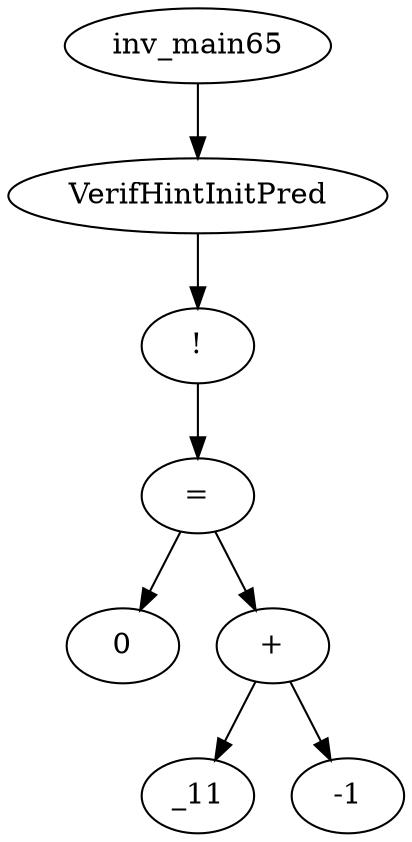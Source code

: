 digraph dag {
0 [label="inv_main65"];
1 [label="VerifHintInitPred"];
2 [label="!"];
3 [label="="];
4 [label="0"];
5 [label="+"];
6 [label="_11"];
7 [label="-1"];
0->1
1->2
2->3
3->5
3 -> 4
5->7
5 -> 6
}

